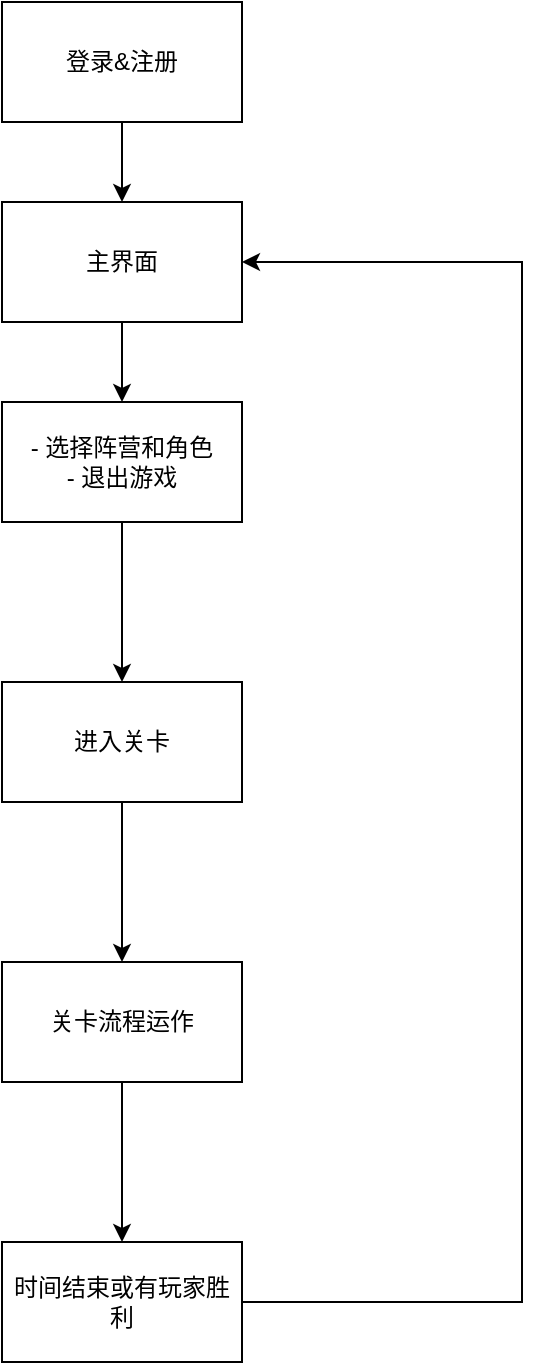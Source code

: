 <mxfile version="17.4.0"><diagram id="eH4jezG9BOvKwXLKlbZr" name="第 1 页"><mxGraphModel dx="1422" dy="761" grid="1" gridSize="10" guides="1" tooltips="1" connect="1" arrows="1" fold="1" page="1" pageScale="1" pageWidth="827" pageHeight="1169" math="0" shadow="0"><root><mxCell id="0"/><mxCell id="1" parent="0"/><mxCell id="UG8jXR7SBjSOkasNodOK-7" style="edgeStyle=orthogonalEdgeStyle;rounded=0;orthogonalLoop=1;jettySize=auto;html=1;exitX=0.5;exitY=1;exitDx=0;exitDy=0;entryX=0.5;entryY=0;entryDx=0;entryDy=0;" edge="1" parent="1" source="UG8jXR7SBjSOkasNodOK-1" target="UG8jXR7SBjSOkasNodOK-3"><mxGeometry relative="1" as="geometry"/></mxCell><mxCell id="UG8jXR7SBjSOkasNodOK-1" value="登录&amp;amp;注册" style="rounded=0;whiteSpace=wrap;html=1;" vertex="1" parent="1"><mxGeometry x="60" y="80" width="120" height="60" as="geometry"/></mxCell><mxCell id="UG8jXR7SBjSOkasNodOK-6" value="" style="edgeStyle=orthogonalEdgeStyle;rounded=0;orthogonalLoop=1;jettySize=auto;html=1;" edge="1" parent="1" source="UG8jXR7SBjSOkasNodOK-3" target="UG8jXR7SBjSOkasNodOK-5"><mxGeometry relative="1" as="geometry"/></mxCell><mxCell id="UG8jXR7SBjSOkasNodOK-3" value="主界面" style="rounded=0;whiteSpace=wrap;html=1;" vertex="1" parent="1"><mxGeometry x="60" y="180" width="120" height="60" as="geometry"/></mxCell><mxCell id="UG8jXR7SBjSOkasNodOK-9" value="" style="edgeStyle=orthogonalEdgeStyle;rounded=0;orthogonalLoop=1;jettySize=auto;html=1;" edge="1" parent="1" source="UG8jXR7SBjSOkasNodOK-5" target="UG8jXR7SBjSOkasNodOK-8"><mxGeometry relative="1" as="geometry"/></mxCell><mxCell id="UG8jXR7SBjSOkasNodOK-5" value="- 选择阵营和角色&lt;br&gt;- 退出游戏" style="rounded=0;whiteSpace=wrap;html=1;" vertex="1" parent="1"><mxGeometry x="60" y="280" width="120" height="60" as="geometry"/></mxCell><mxCell id="UG8jXR7SBjSOkasNodOK-17" value="" style="edgeStyle=orthogonalEdgeStyle;rounded=0;orthogonalLoop=1;jettySize=auto;html=1;" edge="1" parent="1" source="UG8jXR7SBjSOkasNodOK-8" target="UG8jXR7SBjSOkasNodOK-16"><mxGeometry relative="1" as="geometry"/></mxCell><mxCell id="UG8jXR7SBjSOkasNodOK-8" value="进入关卡" style="rounded=0;whiteSpace=wrap;html=1;" vertex="1" parent="1"><mxGeometry x="60" y="420" width="120" height="60" as="geometry"/></mxCell><mxCell id="UG8jXR7SBjSOkasNodOK-19" value="" style="edgeStyle=orthogonalEdgeStyle;rounded=0;orthogonalLoop=1;jettySize=auto;html=1;" edge="1" parent="1" source="UG8jXR7SBjSOkasNodOK-16" target="UG8jXR7SBjSOkasNodOK-18"><mxGeometry relative="1" as="geometry"/></mxCell><mxCell id="UG8jXR7SBjSOkasNodOK-16" value="关卡流程运作" style="rounded=0;whiteSpace=wrap;html=1;" vertex="1" parent="1"><mxGeometry x="60" y="560" width="120" height="60" as="geometry"/></mxCell><mxCell id="UG8jXR7SBjSOkasNodOK-20" style="edgeStyle=orthogonalEdgeStyle;rounded=0;orthogonalLoop=1;jettySize=auto;html=1;exitX=1;exitY=0.5;exitDx=0;exitDy=0;entryX=1;entryY=0.5;entryDx=0;entryDy=0;" edge="1" parent="1" source="UG8jXR7SBjSOkasNodOK-18" target="UG8jXR7SBjSOkasNodOK-3"><mxGeometry relative="1" as="geometry"><Array as="points"><mxPoint x="320" y="730"/><mxPoint x="320" y="210"/></Array></mxGeometry></mxCell><mxCell id="UG8jXR7SBjSOkasNodOK-18" value="时间结束或有玩家胜利" style="rounded=0;whiteSpace=wrap;html=1;" vertex="1" parent="1"><mxGeometry x="60" y="700" width="120" height="60" as="geometry"/></mxCell></root></mxGraphModel></diagram></mxfile>